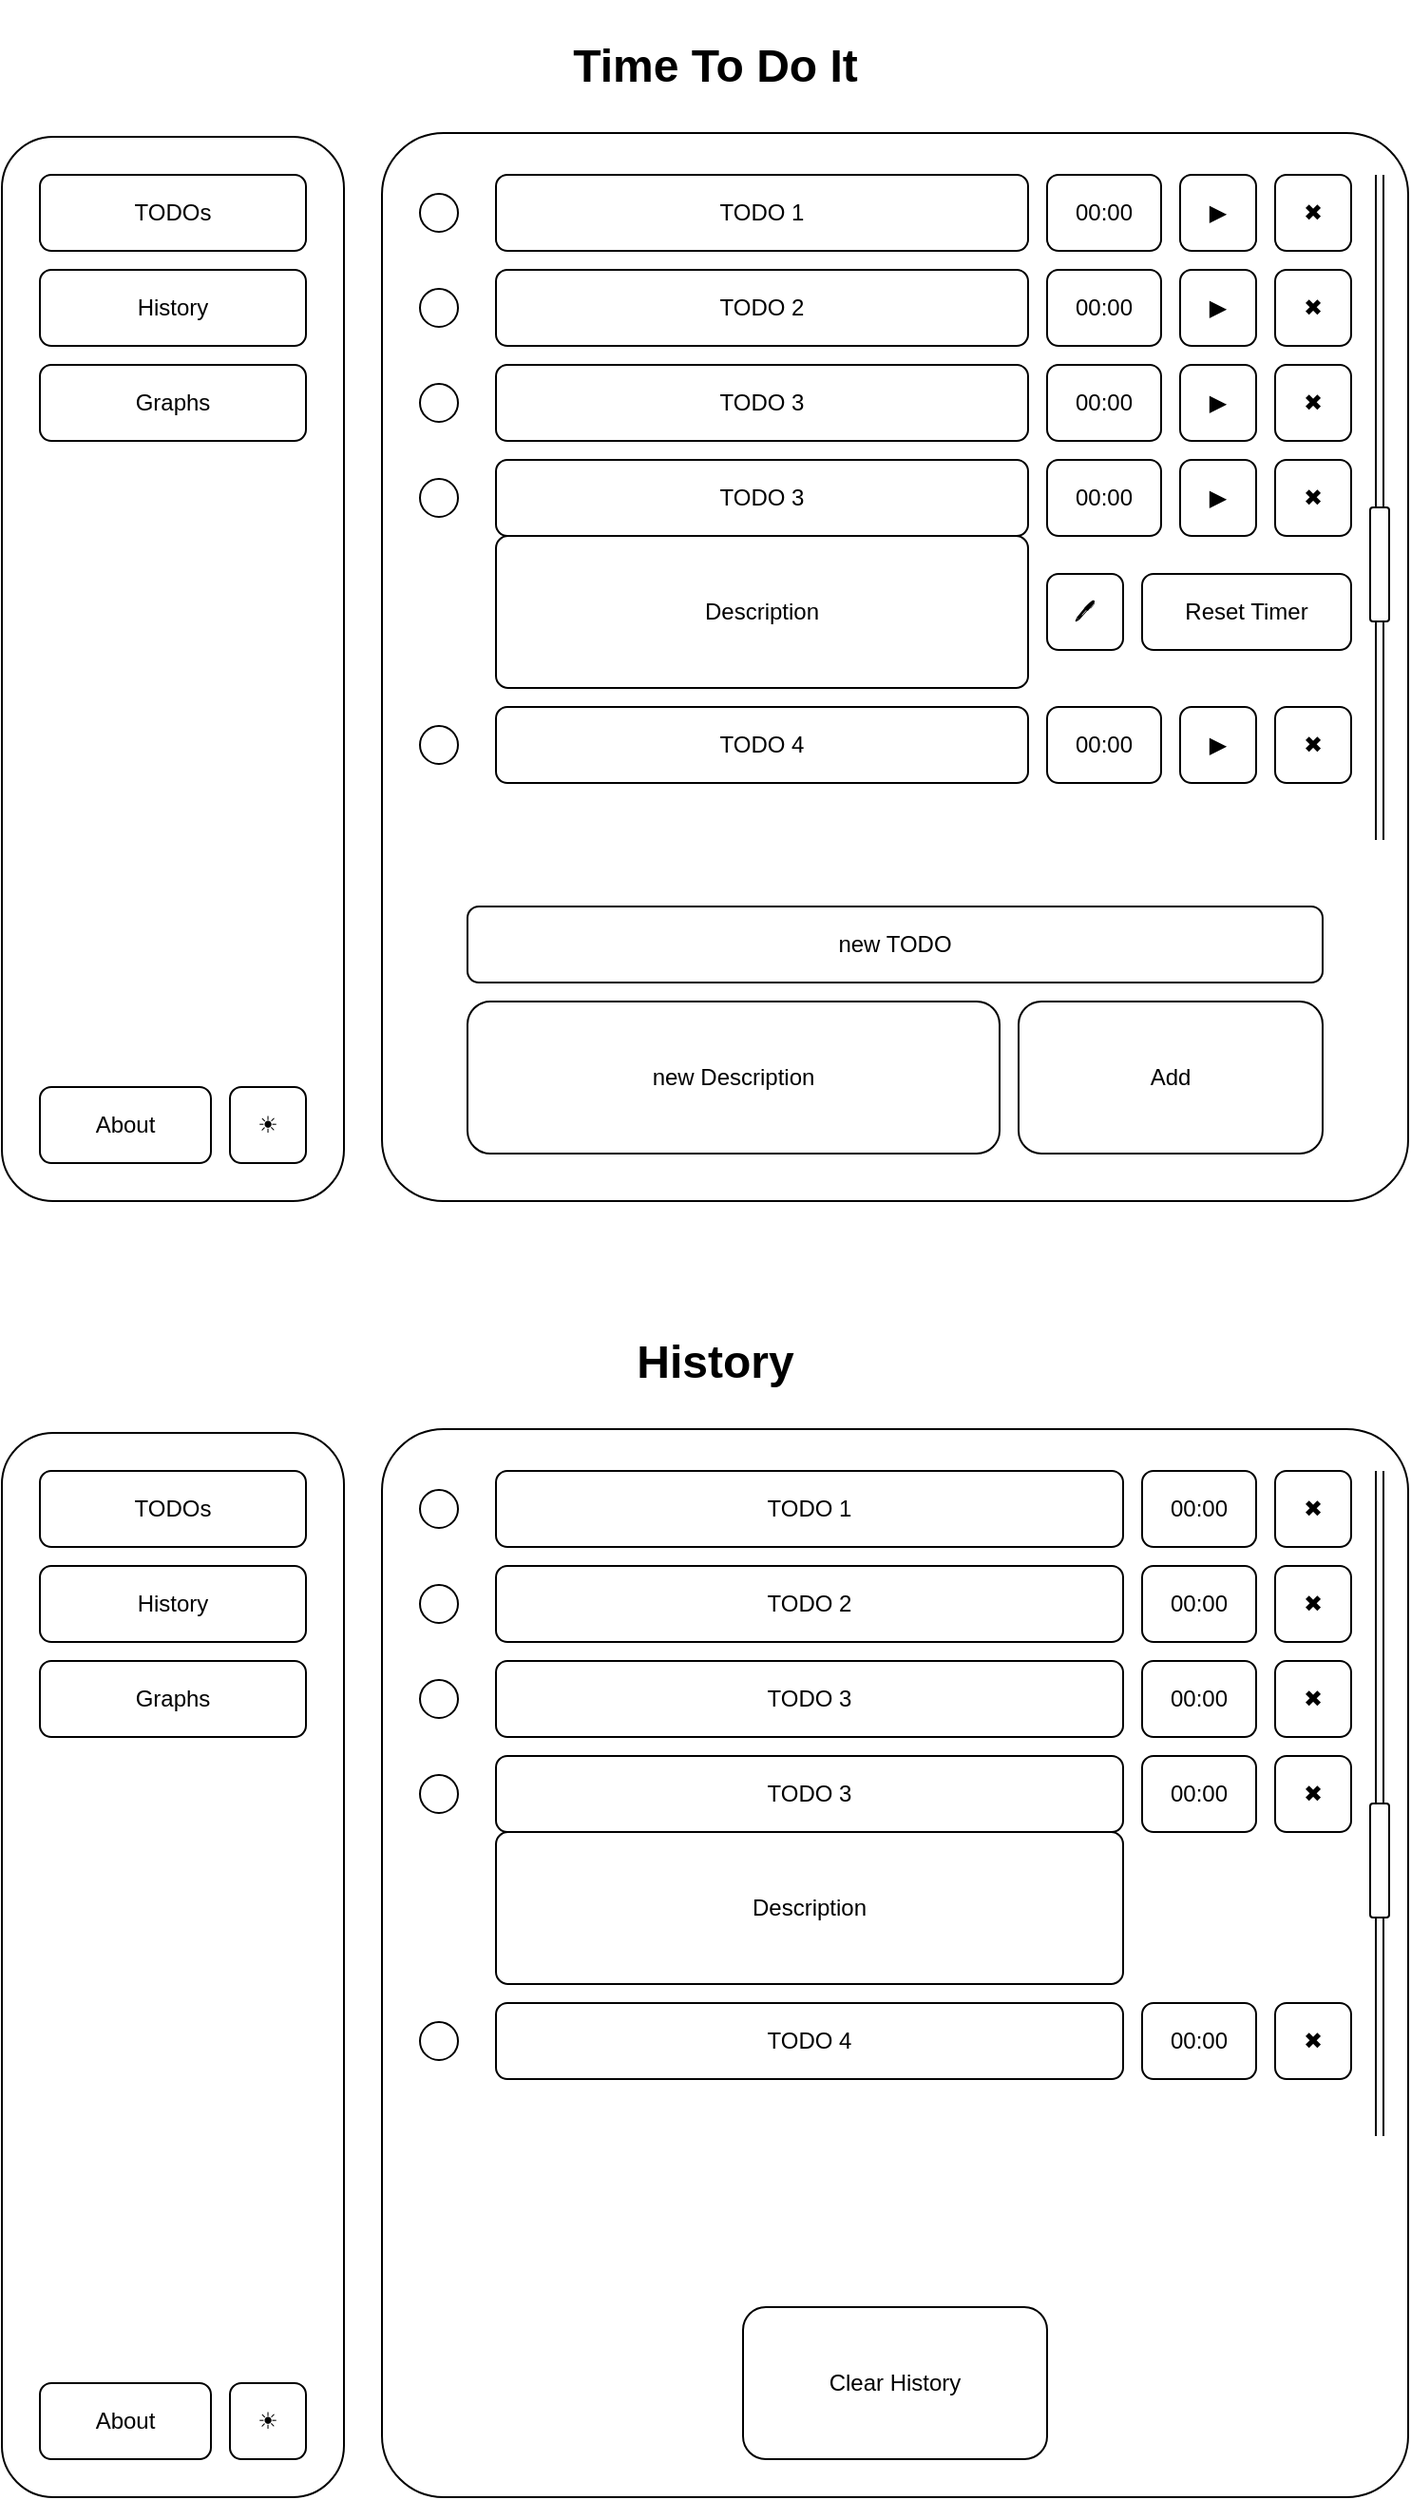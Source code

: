 <mxfile>
    <diagram id="x_K_PKERtUnZ1yi6rO14" name="Page-1">
        <mxGraphModel dx="1697" dy="568" grid="1" gridSize="10" guides="1" tooltips="1" connect="1" arrows="1" fold="1" page="1" pageScale="1" pageWidth="850" pageHeight="1100" math="0" shadow="0">
            <root>
                <mxCell id="0"/>
                <mxCell id="1" parent="0"/>
                <mxCell id="2" value="&lt;h1&gt;Time To Do It&lt;/h1&gt;" style="text;html=1;align=center;verticalAlign=middle;resizable=0;points=[];autosize=1;strokeColor=none;fillColor=none;" parent="1" vertex="1">
                    <mxGeometry x="340" y="8" width="170" height="70" as="geometry"/>
                </mxCell>
                <mxCell id="4" value="" style="rounded=1;whiteSpace=wrap;html=1;" parent="1" vertex="1">
                    <mxGeometry x="50" y="80" width="180" height="560" as="geometry"/>
                </mxCell>
                <mxCell id="5" value="" style="rounded=1;whiteSpace=wrap;html=1;arcSize=6;" parent="1" vertex="1">
                    <mxGeometry x="250" y="78" width="540" height="562" as="geometry"/>
                </mxCell>
                <mxCell id="6" value="TODOs" style="rounded=1;whiteSpace=wrap;html=1;" parent="1" vertex="1">
                    <mxGeometry x="70" y="100" width="140" height="40" as="geometry"/>
                </mxCell>
                <mxCell id="7" value="History" style="rounded=1;whiteSpace=wrap;html=1;" parent="1" vertex="1">
                    <mxGeometry x="70" y="150" width="140" height="40" as="geometry"/>
                </mxCell>
                <mxCell id="10" value="Graphs" style="rounded=1;whiteSpace=wrap;html=1;" parent="1" vertex="1">
                    <mxGeometry x="70" y="200" width="140" height="40" as="geometry"/>
                </mxCell>
                <mxCell id="11" value="" style="ellipse;whiteSpace=wrap;html=1;aspect=fixed;" parent="1" vertex="1">
                    <mxGeometry x="270" y="110" width="20" height="20" as="geometry"/>
                </mxCell>
                <mxCell id="13" value="TODO 1" style="rounded=1;whiteSpace=wrap;html=1;" parent="1" vertex="1">
                    <mxGeometry x="310" y="100" width="280" height="40" as="geometry"/>
                </mxCell>
                <mxCell id="14" value="✖" style="rounded=1;whiteSpace=wrap;html=1;" parent="1" vertex="1">
                    <mxGeometry x="720" y="100" width="40" height="40" as="geometry"/>
                </mxCell>
                <mxCell id="17" value="new TODO" style="rounded=1;whiteSpace=wrap;html=1;" parent="1" vertex="1">
                    <mxGeometry x="295" y="485" width="450" height="40" as="geometry"/>
                </mxCell>
                <mxCell id="19" value="00:00" style="rounded=1;whiteSpace=wrap;html=1;" parent="1" vertex="1">
                    <mxGeometry x="600" y="100" width="60" height="40" as="geometry"/>
                </mxCell>
                <mxCell id="20" value="▶" style="rounded=1;whiteSpace=wrap;html=1;" parent="1" vertex="1">
                    <mxGeometry x="670" y="100" width="40" height="40" as="geometry"/>
                </mxCell>
                <mxCell id="26" value="" style="ellipse;whiteSpace=wrap;html=1;aspect=fixed;" parent="1" vertex="1">
                    <mxGeometry x="270" y="160" width="20" height="20" as="geometry"/>
                </mxCell>
                <mxCell id="27" value="TODO 2" style="rounded=1;whiteSpace=wrap;html=1;" parent="1" vertex="1">
                    <mxGeometry x="310" y="150" width="280" height="40" as="geometry"/>
                </mxCell>
                <mxCell id="28" value="✖" style="rounded=1;whiteSpace=wrap;html=1;" parent="1" vertex="1">
                    <mxGeometry x="720" y="150" width="40" height="40" as="geometry"/>
                </mxCell>
                <mxCell id="29" value="00:00" style="rounded=1;whiteSpace=wrap;html=1;" parent="1" vertex="1">
                    <mxGeometry x="600" y="150" width="60" height="40" as="geometry"/>
                </mxCell>
                <mxCell id="30" value="▶" style="rounded=1;whiteSpace=wrap;html=1;" parent="1" vertex="1">
                    <mxGeometry x="670" y="150" width="40" height="40" as="geometry"/>
                </mxCell>
                <mxCell id="31" value="" style="ellipse;whiteSpace=wrap;html=1;aspect=fixed;" parent="1" vertex="1">
                    <mxGeometry x="270" y="210" width="20" height="20" as="geometry"/>
                </mxCell>
                <mxCell id="32" value="TODO 3" style="rounded=1;whiteSpace=wrap;html=1;" parent="1" vertex="1">
                    <mxGeometry x="310" y="200" width="280" height="40" as="geometry"/>
                </mxCell>
                <mxCell id="33" value="✖" style="rounded=1;whiteSpace=wrap;html=1;" parent="1" vertex="1">
                    <mxGeometry x="720" y="200" width="40" height="40" as="geometry"/>
                </mxCell>
                <mxCell id="34" value="00:00" style="rounded=1;whiteSpace=wrap;html=1;" parent="1" vertex="1">
                    <mxGeometry x="600" y="200" width="60" height="40" as="geometry"/>
                </mxCell>
                <mxCell id="35" value="▶" style="rounded=1;whiteSpace=wrap;html=1;" parent="1" vertex="1">
                    <mxGeometry x="670" y="200" width="40" height="40" as="geometry"/>
                </mxCell>
                <mxCell id="37" value="" style="shape=link;html=1;" parent="1" source="38" edge="1">
                    <mxGeometry width="100" relative="1" as="geometry">
                        <mxPoint x="780" y="100" as="sourcePoint"/>
                        <mxPoint x="775" y="450" as="targetPoint"/>
                    </mxGeometry>
                </mxCell>
                <mxCell id="39" value="" style="shape=link;html=1;" parent="1" target="38" edge="1">
                    <mxGeometry width="100" relative="1" as="geometry">
                        <mxPoint x="775" y="100" as="sourcePoint"/>
                        <mxPoint x="780" y="450" as="targetPoint"/>
                    </mxGeometry>
                </mxCell>
                <mxCell id="38" value="" style="rounded=1;whiteSpace=wrap;html=1;" parent="1" vertex="1">
                    <mxGeometry x="770" y="275" width="10" height="60" as="geometry"/>
                </mxCell>
                <mxCell id="40" value="" style="ellipse;whiteSpace=wrap;html=1;aspect=fixed;" parent="1" vertex="1">
                    <mxGeometry x="270" y="260" width="20" height="20" as="geometry"/>
                </mxCell>
                <mxCell id="41" value="TODO 3" style="rounded=1;whiteSpace=wrap;html=1;strokeColor=default;" parent="1" vertex="1">
                    <mxGeometry x="310" y="250" width="280" height="40" as="geometry"/>
                </mxCell>
                <mxCell id="42" value="✖" style="rounded=1;whiteSpace=wrap;html=1;" parent="1" vertex="1">
                    <mxGeometry x="720" y="250" width="40" height="40" as="geometry"/>
                </mxCell>
                <mxCell id="43" value="00:00" style="rounded=1;whiteSpace=wrap;html=1;" parent="1" vertex="1">
                    <mxGeometry x="600" y="250" width="60" height="40" as="geometry"/>
                </mxCell>
                <mxCell id="44" value="▶" style="rounded=1;whiteSpace=wrap;html=1;" parent="1" vertex="1">
                    <mxGeometry x="670" y="250" width="40" height="40" as="geometry"/>
                </mxCell>
                <mxCell id="45" value="About" style="rounded=1;whiteSpace=wrap;html=1;" parent="1" vertex="1">
                    <mxGeometry x="70" y="580" width="90" height="40" as="geometry"/>
                </mxCell>
                <mxCell id="47" value="Description" style="rounded=1;whiteSpace=wrap;html=1;strokeColor=default;arcSize=8;" parent="1" vertex="1">
                    <mxGeometry x="310" y="290" width="280" height="80" as="geometry"/>
                </mxCell>
                <mxCell id="48" value="🖊" style="rounded=1;whiteSpace=wrap;html=1;" parent="1" vertex="1">
                    <mxGeometry x="600" y="310" width="40" height="40" as="geometry"/>
                </mxCell>
                <mxCell id="49" value="Reset Timer" style="rounded=1;whiteSpace=wrap;html=1;" parent="1" vertex="1">
                    <mxGeometry x="650" y="310" width="110" height="40" as="geometry"/>
                </mxCell>
                <mxCell id="51" value="" style="ellipse;whiteSpace=wrap;html=1;aspect=fixed;" parent="1" vertex="1">
                    <mxGeometry x="270" y="390" width="20" height="20" as="geometry"/>
                </mxCell>
                <mxCell id="52" value="TODO 4" style="rounded=1;whiteSpace=wrap;html=1;" parent="1" vertex="1">
                    <mxGeometry x="310" y="380" width="280" height="40" as="geometry"/>
                </mxCell>
                <mxCell id="53" value="✖" style="rounded=1;whiteSpace=wrap;html=1;" parent="1" vertex="1">
                    <mxGeometry x="720" y="380" width="40" height="40" as="geometry"/>
                </mxCell>
                <mxCell id="54" value="00:00" style="rounded=1;whiteSpace=wrap;html=1;" parent="1" vertex="1">
                    <mxGeometry x="600" y="380" width="60" height="40" as="geometry"/>
                </mxCell>
                <mxCell id="55" value="▶" style="rounded=1;whiteSpace=wrap;html=1;" parent="1" vertex="1">
                    <mxGeometry x="670" y="380" width="40" height="40" as="geometry"/>
                </mxCell>
                <mxCell id="56" value="☀" style="rounded=1;whiteSpace=wrap;html=1;" parent="1" vertex="1">
                    <mxGeometry x="170" y="580" width="40" height="40" as="geometry"/>
                </mxCell>
                <mxCell id="58" value="new Description" style="rounded=1;whiteSpace=wrap;html=1;" parent="1" vertex="1">
                    <mxGeometry x="295" y="535" width="280" height="80" as="geometry"/>
                </mxCell>
                <mxCell id="60" value="Add" style="rounded=1;whiteSpace=wrap;html=1;" parent="1" vertex="1">
                    <mxGeometry x="585" y="535" width="160" height="80" as="geometry"/>
                </mxCell>
                <mxCell id="61" value="" style="rounded=1;whiteSpace=wrap;html=1;" vertex="1" parent="1">
                    <mxGeometry x="50" y="762" width="180" height="560" as="geometry"/>
                </mxCell>
                <mxCell id="62" value="" style="rounded=1;whiteSpace=wrap;html=1;arcSize=6;" vertex="1" parent="1">
                    <mxGeometry x="250" y="760" width="540" height="562" as="geometry"/>
                </mxCell>
                <mxCell id="63" value="TODOs" style="rounded=1;whiteSpace=wrap;html=1;" vertex="1" parent="1">
                    <mxGeometry x="70" y="782" width="140" height="40" as="geometry"/>
                </mxCell>
                <mxCell id="64" value="History" style="rounded=1;whiteSpace=wrap;html=1;" vertex="1" parent="1">
                    <mxGeometry x="70" y="832" width="140" height="40" as="geometry"/>
                </mxCell>
                <mxCell id="65" value="Graphs" style="rounded=1;whiteSpace=wrap;html=1;" vertex="1" parent="1">
                    <mxGeometry x="70" y="882" width="140" height="40" as="geometry"/>
                </mxCell>
                <mxCell id="66" value="" style="ellipse;whiteSpace=wrap;html=1;aspect=fixed;" vertex="1" parent="1">
                    <mxGeometry x="270" y="792" width="20" height="20" as="geometry"/>
                </mxCell>
                <mxCell id="67" value="TODO 1" style="rounded=1;whiteSpace=wrap;html=1;" vertex="1" parent="1">
                    <mxGeometry x="310" y="782" width="330" height="40" as="geometry"/>
                </mxCell>
                <mxCell id="68" value="✖" style="rounded=1;whiteSpace=wrap;html=1;" vertex="1" parent="1">
                    <mxGeometry x="720" y="782" width="40" height="40" as="geometry"/>
                </mxCell>
                <mxCell id="70" value="00:00" style="rounded=1;whiteSpace=wrap;html=1;" vertex="1" parent="1">
                    <mxGeometry x="650" y="782" width="60" height="40" as="geometry"/>
                </mxCell>
                <mxCell id="72" value="" style="ellipse;whiteSpace=wrap;html=1;aspect=fixed;" vertex="1" parent="1">
                    <mxGeometry x="270" y="842" width="20" height="20" as="geometry"/>
                </mxCell>
                <mxCell id="73" value="TODO 2" style="rounded=1;whiteSpace=wrap;html=1;" vertex="1" parent="1">
                    <mxGeometry x="310" y="832" width="330" height="40" as="geometry"/>
                </mxCell>
                <mxCell id="74" value="✖" style="rounded=1;whiteSpace=wrap;html=1;" vertex="1" parent="1">
                    <mxGeometry x="720" y="832" width="40" height="40" as="geometry"/>
                </mxCell>
                <mxCell id="75" value="00:00" style="rounded=1;whiteSpace=wrap;html=1;" vertex="1" parent="1">
                    <mxGeometry x="650" y="832" width="60" height="40" as="geometry"/>
                </mxCell>
                <mxCell id="77" value="" style="ellipse;whiteSpace=wrap;html=1;aspect=fixed;" vertex="1" parent="1">
                    <mxGeometry x="270" y="892" width="20" height="20" as="geometry"/>
                </mxCell>
                <mxCell id="78" value="TODO 3" style="rounded=1;whiteSpace=wrap;html=1;" vertex="1" parent="1">
                    <mxGeometry x="310" y="882" width="330" height="40" as="geometry"/>
                </mxCell>
                <mxCell id="79" value="✖" style="rounded=1;whiteSpace=wrap;html=1;" vertex="1" parent="1">
                    <mxGeometry x="720" y="882" width="40" height="40" as="geometry"/>
                </mxCell>
                <mxCell id="80" value="00:00" style="rounded=1;whiteSpace=wrap;html=1;" vertex="1" parent="1">
                    <mxGeometry x="650" y="882" width="60" height="40" as="geometry"/>
                </mxCell>
                <mxCell id="82" value="" style="shape=link;html=1;" edge="1" parent="1" source="84">
                    <mxGeometry width="100" relative="1" as="geometry">
                        <mxPoint x="780" y="782" as="sourcePoint"/>
                        <mxPoint x="775" y="1132" as="targetPoint"/>
                    </mxGeometry>
                </mxCell>
                <mxCell id="83" value="" style="shape=link;html=1;" edge="1" parent="1" target="84">
                    <mxGeometry width="100" relative="1" as="geometry">
                        <mxPoint x="775" y="782" as="sourcePoint"/>
                        <mxPoint x="780" y="1132" as="targetPoint"/>
                    </mxGeometry>
                </mxCell>
                <mxCell id="84" value="" style="rounded=1;whiteSpace=wrap;html=1;" vertex="1" parent="1">
                    <mxGeometry x="770" y="957" width="10" height="60" as="geometry"/>
                </mxCell>
                <mxCell id="85" value="" style="ellipse;whiteSpace=wrap;html=1;aspect=fixed;" vertex="1" parent="1">
                    <mxGeometry x="270" y="942" width="20" height="20" as="geometry"/>
                </mxCell>
                <mxCell id="86" value="TODO 3" style="rounded=1;whiteSpace=wrap;html=1;strokeColor=default;" vertex="1" parent="1">
                    <mxGeometry x="310" y="932" width="330" height="40" as="geometry"/>
                </mxCell>
                <mxCell id="87" value="✖" style="rounded=1;whiteSpace=wrap;html=1;" vertex="1" parent="1">
                    <mxGeometry x="720" y="932" width="40" height="40" as="geometry"/>
                </mxCell>
                <mxCell id="88" value="00:00" style="rounded=1;whiteSpace=wrap;html=1;" vertex="1" parent="1">
                    <mxGeometry x="650" y="932" width="60" height="40" as="geometry"/>
                </mxCell>
                <mxCell id="90" value="About" style="rounded=1;whiteSpace=wrap;html=1;" vertex="1" parent="1">
                    <mxGeometry x="70" y="1262" width="90" height="40" as="geometry"/>
                </mxCell>
                <mxCell id="91" value="Description" style="rounded=1;whiteSpace=wrap;html=1;strokeColor=default;arcSize=8;" vertex="1" parent="1">
                    <mxGeometry x="310" y="972" width="330" height="80" as="geometry"/>
                </mxCell>
                <mxCell id="94" value="" style="ellipse;whiteSpace=wrap;html=1;aspect=fixed;" vertex="1" parent="1">
                    <mxGeometry x="270" y="1072" width="20" height="20" as="geometry"/>
                </mxCell>
                <mxCell id="95" value="TODO 4" style="rounded=1;whiteSpace=wrap;html=1;" vertex="1" parent="1">
                    <mxGeometry x="310" y="1062" width="330" height="40" as="geometry"/>
                </mxCell>
                <mxCell id="96" value="✖" style="rounded=1;whiteSpace=wrap;html=1;" vertex="1" parent="1">
                    <mxGeometry x="720" y="1062" width="40" height="40" as="geometry"/>
                </mxCell>
                <mxCell id="97" value="00:00" style="rounded=1;whiteSpace=wrap;html=1;" vertex="1" parent="1">
                    <mxGeometry x="650" y="1062" width="60" height="40" as="geometry"/>
                </mxCell>
                <mxCell id="99" value="☀" style="rounded=1;whiteSpace=wrap;html=1;" vertex="1" parent="1">
                    <mxGeometry x="170" y="1262" width="40" height="40" as="geometry"/>
                </mxCell>
                <mxCell id="101" value="Clear History" style="rounded=1;whiteSpace=wrap;html=1;" vertex="1" parent="1">
                    <mxGeometry x="440" y="1222" width="160" height="80" as="geometry"/>
                </mxCell>
                <mxCell id="102" value="&lt;h1&gt;History&lt;/h1&gt;" style="text;html=1;align=center;verticalAlign=middle;resizable=0;points=[];autosize=1;strokeColor=none;fillColor=none;" vertex="1" parent="1">
                    <mxGeometry x="370" y="690" width="110" height="70" as="geometry"/>
                </mxCell>
            </root>
        </mxGraphModel>
    </diagram>
</mxfile>